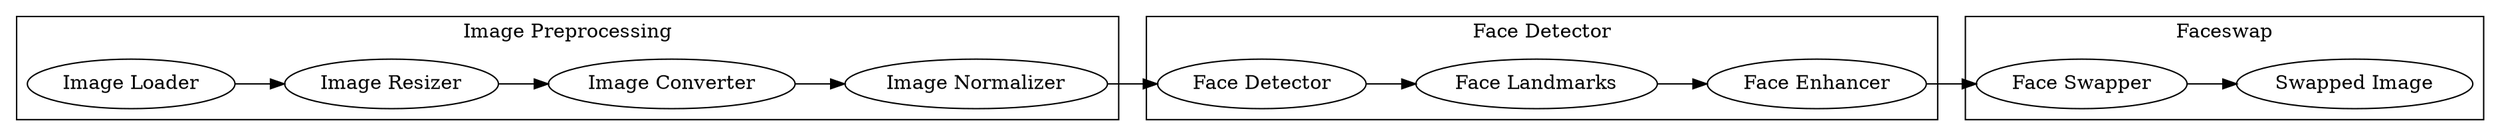 digraph deepfacelab {
    rankdir="LR";

    subgraph cluster_preprocessing {
        label="Image Preprocessing";
        image_loader -> image_resizer;
        image_resizer -> image_converter;
        image_converter -> image_normalizer;
    }

    subgraph cluster_face_detector {
        label="Face Detector";
        face_detector -> face_landmarks;
        face_landmarks -> face_enhancer;
    }

    subgraph cluster_faceswap {
        label="Faceswap";
        image_normalizer -> face_detector;
        face_enhancer -> face_swapper;
        face_swapper -> swapped_image;
    }

    image_loader [label="Image Loader"];
    image_resizer [label="Image Resizer"];
    image_converter [label="Image Converter"];
    image_normalizer [label="Image Normalizer"];
    face_detector [label="Face Detector"];
    face_landmarks [label="Face Landmarks"];
    face_enhancer [label="Face Enhancer"];
    face_swapper [label="Face Swapper"];
    swapped_image [label="Swapped Image"];
}